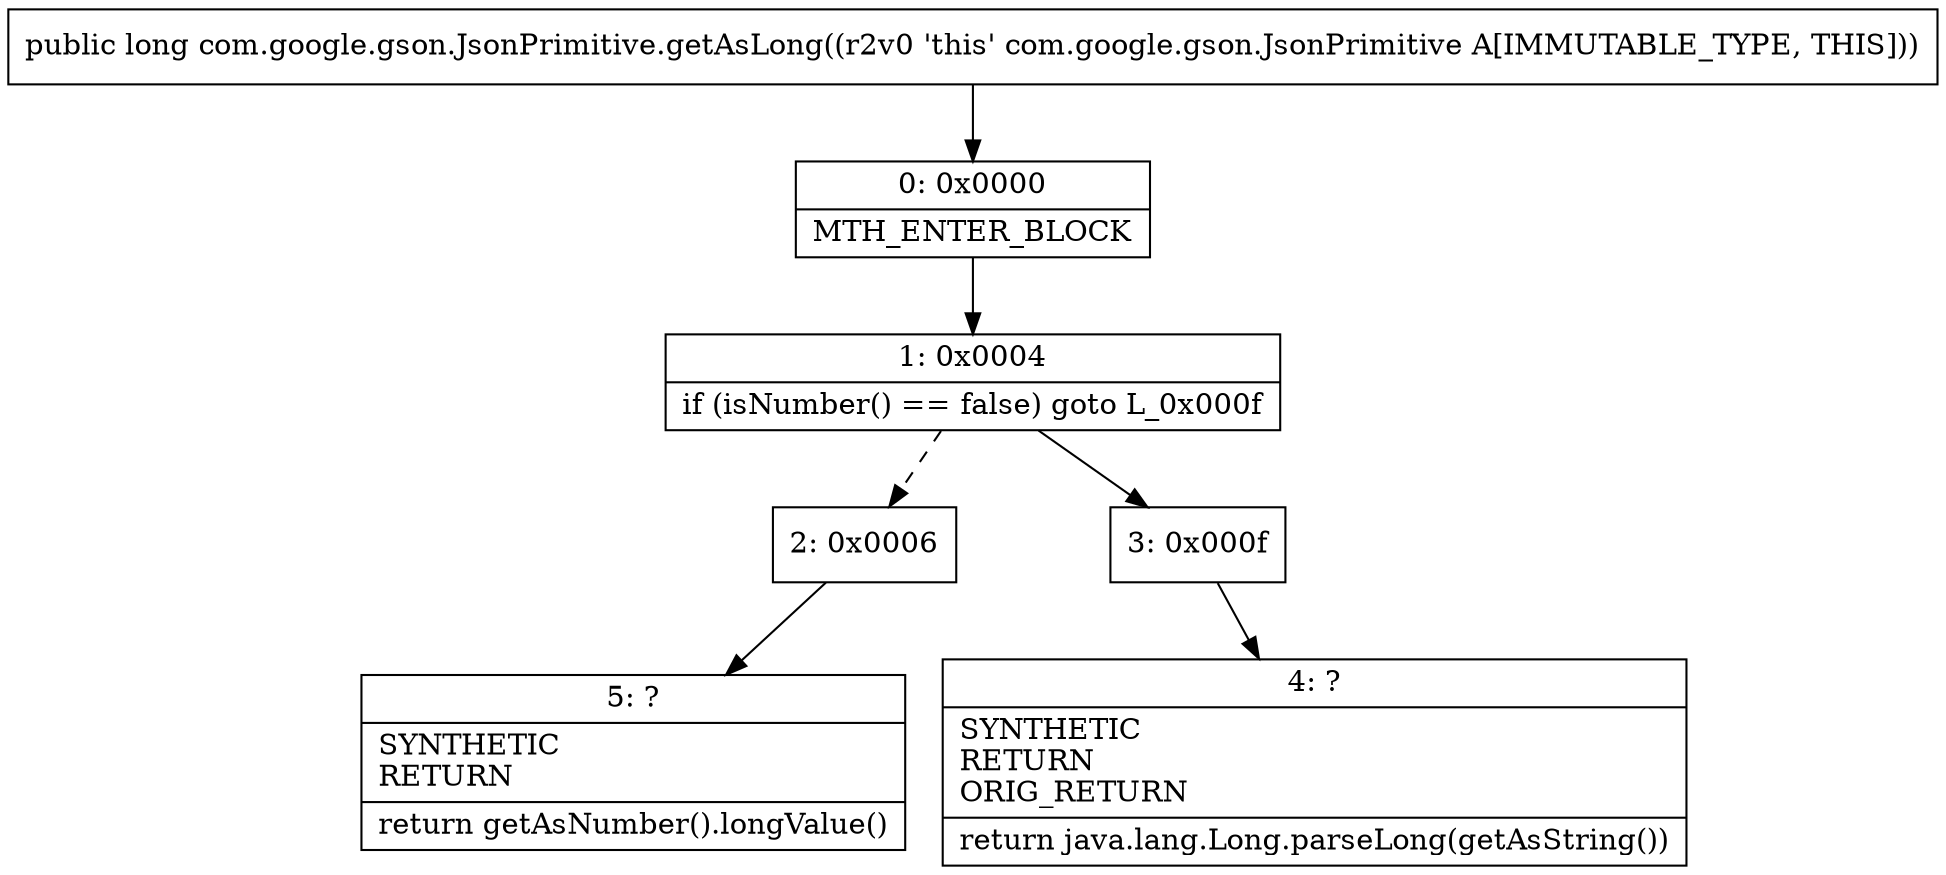 digraph "CFG forcom.google.gson.JsonPrimitive.getAsLong()J" {
Node_0 [shape=record,label="{0\:\ 0x0000|MTH_ENTER_BLOCK\l}"];
Node_1 [shape=record,label="{1\:\ 0x0004|if (isNumber() == false) goto L_0x000f\l}"];
Node_2 [shape=record,label="{2\:\ 0x0006}"];
Node_3 [shape=record,label="{3\:\ 0x000f}"];
Node_4 [shape=record,label="{4\:\ ?|SYNTHETIC\lRETURN\lORIG_RETURN\l|return java.lang.Long.parseLong(getAsString())\l}"];
Node_5 [shape=record,label="{5\:\ ?|SYNTHETIC\lRETURN\l|return getAsNumber().longValue()\l}"];
MethodNode[shape=record,label="{public long com.google.gson.JsonPrimitive.getAsLong((r2v0 'this' com.google.gson.JsonPrimitive A[IMMUTABLE_TYPE, THIS])) }"];
MethodNode -> Node_0;
Node_0 -> Node_1;
Node_1 -> Node_2[style=dashed];
Node_1 -> Node_3;
Node_2 -> Node_5;
Node_3 -> Node_4;
}

